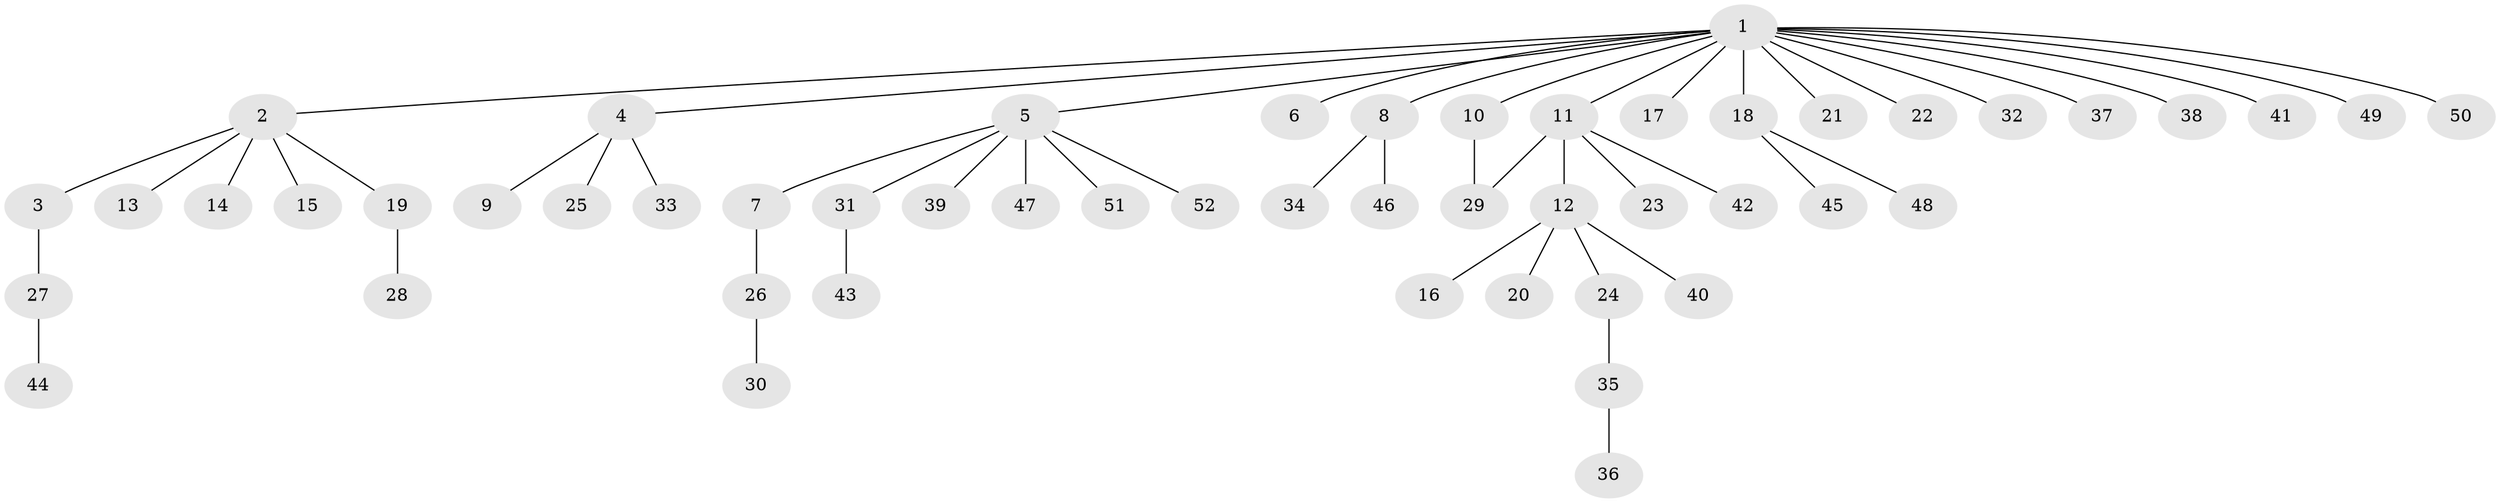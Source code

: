 // coarse degree distribution, {13: 0.05, 6: 0.05, 1: 0.8, 2: 0.05, 3: 0.05}
// Generated by graph-tools (version 1.1) at 2025/18/03/04/25 18:18:14]
// undirected, 52 vertices, 52 edges
graph export_dot {
graph [start="1"]
  node [color=gray90,style=filled];
  1;
  2;
  3;
  4;
  5;
  6;
  7;
  8;
  9;
  10;
  11;
  12;
  13;
  14;
  15;
  16;
  17;
  18;
  19;
  20;
  21;
  22;
  23;
  24;
  25;
  26;
  27;
  28;
  29;
  30;
  31;
  32;
  33;
  34;
  35;
  36;
  37;
  38;
  39;
  40;
  41;
  42;
  43;
  44;
  45;
  46;
  47;
  48;
  49;
  50;
  51;
  52;
  1 -- 2;
  1 -- 4;
  1 -- 5;
  1 -- 6;
  1 -- 8;
  1 -- 10;
  1 -- 11;
  1 -- 17;
  1 -- 18;
  1 -- 21;
  1 -- 22;
  1 -- 32;
  1 -- 37;
  1 -- 38;
  1 -- 41;
  1 -- 49;
  1 -- 50;
  2 -- 3;
  2 -- 13;
  2 -- 14;
  2 -- 15;
  2 -- 19;
  3 -- 27;
  4 -- 9;
  4 -- 25;
  4 -- 33;
  5 -- 7;
  5 -- 31;
  5 -- 39;
  5 -- 47;
  5 -- 51;
  5 -- 52;
  7 -- 26;
  8 -- 34;
  8 -- 46;
  10 -- 29;
  11 -- 12;
  11 -- 23;
  11 -- 29;
  11 -- 42;
  12 -- 16;
  12 -- 20;
  12 -- 24;
  12 -- 40;
  18 -- 45;
  18 -- 48;
  19 -- 28;
  24 -- 35;
  26 -- 30;
  27 -- 44;
  31 -- 43;
  35 -- 36;
}

